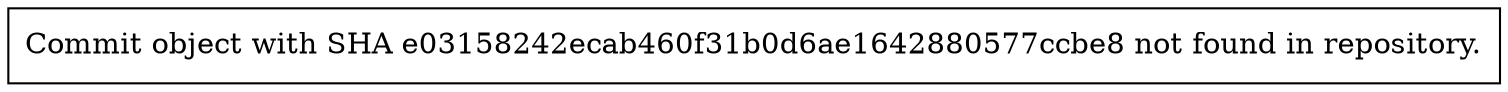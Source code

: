 digraph pglog {
  node[shape=rect];
  "e03158242ecab460f31b0d6ae1642880577ccbe8" [label="Commit object with SHA e03158242ecab460f31b0d6ae1642880577ccbe8 not found in repository."];
}
